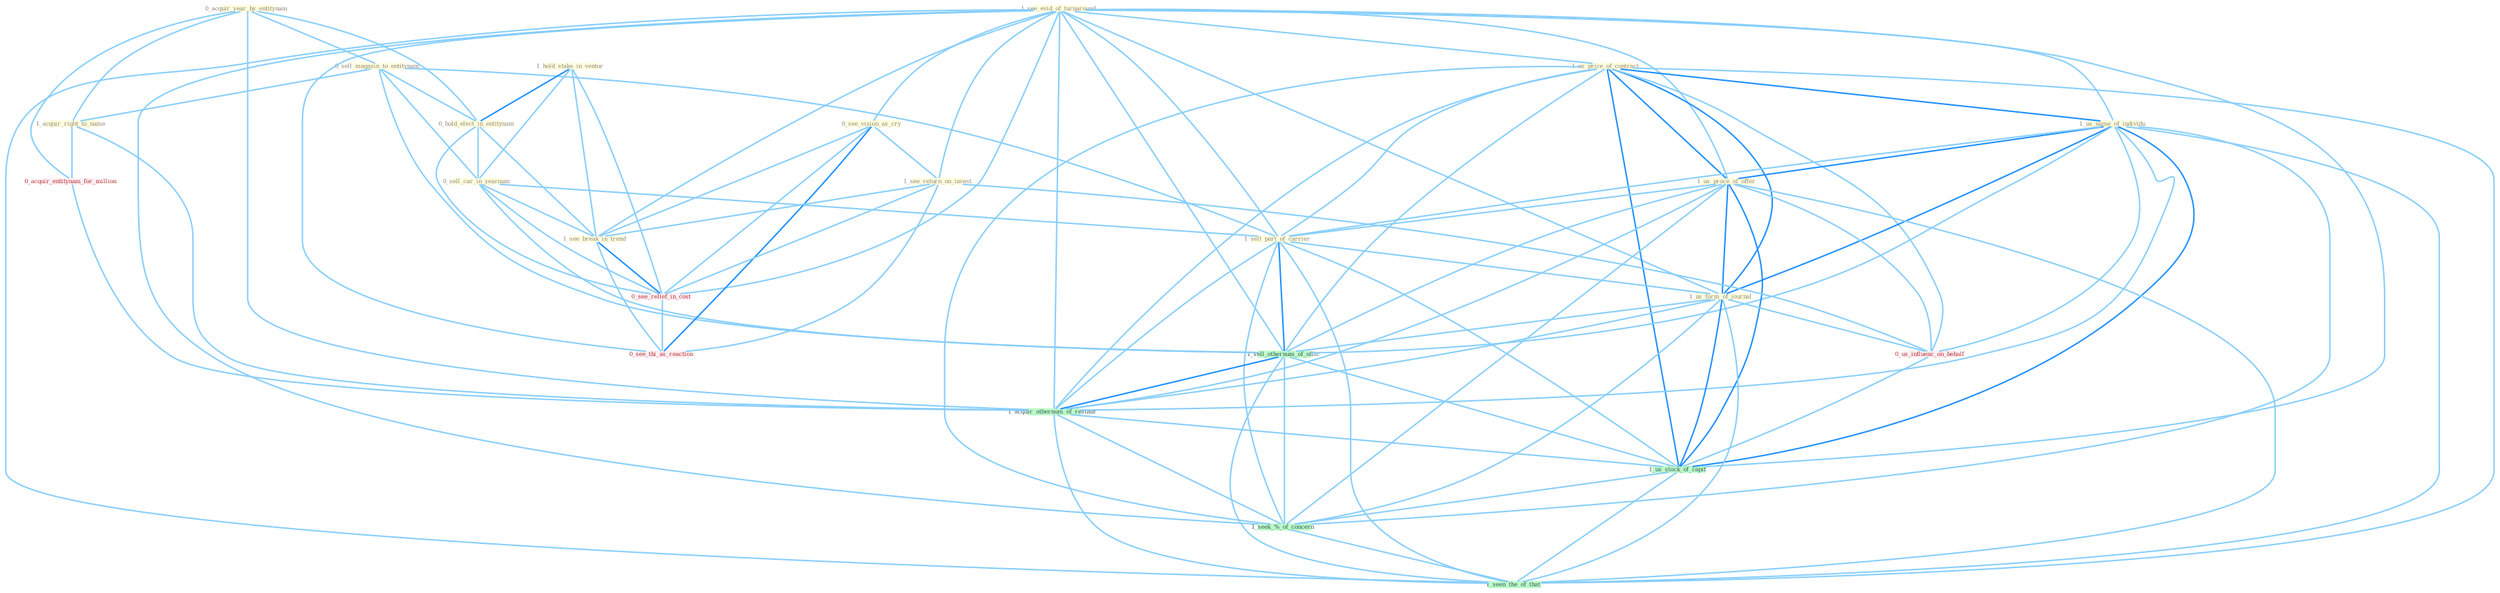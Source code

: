 Graph G{ 
    node
    [shape=polygon,style=filled,width=.5,height=.06,color="#BDFCC9",fixedsize=true,fontsize=4,
    fontcolor="#2f4f4f"];
    {node
    [color="#ffffe0", fontcolor="#8b7d6b"] "0_acquir_year_by_entitynam " "0_sell_magazin_to_entitynam " "1_hold_stake_in_ventur " "0_hold_elect_in_entitynam " "1_see_evid_of_turnaround " "0_sell_car_in_yearnum " "1_us_price_of_contract " "0_see_vision_as_cry " "1_us_name_of_individu " "1_acquir_right_to_name " "1_us_proce_of_offer " "1_see_return_on_invest " "1_sell_part_of_carrier " "1_us_form_of_journal " "1_see_break_in_trend "}
{node [color="#fff0f5", fontcolor="#b22222"] "0_acquir_entitynam_for_million " "0_us_influenc_on_behalf " "0_see_relief_in_cost " "0_see_thi_as_reaction "}
edge [color="#B0E2FF"];

	"0_acquir_year_by_entitynam " -- "0_sell_magazin_to_entitynam " [w="1", color="#87cefa" ];
	"0_acquir_year_by_entitynam " -- "0_hold_elect_in_entitynam " [w="1", color="#87cefa" ];
	"0_acquir_year_by_entitynam " -- "1_acquir_right_to_name " [w="1", color="#87cefa" ];
	"0_acquir_year_by_entitynam " -- "0_acquir_entitynam_for_million " [w="1", color="#87cefa" ];
	"0_acquir_year_by_entitynam " -- "1_acquir_othernum_of_restaur " [w="1", color="#87cefa" ];
	"0_sell_magazin_to_entitynam " -- "0_hold_elect_in_entitynam " [w="1", color="#87cefa" ];
	"0_sell_magazin_to_entitynam " -- "0_sell_car_in_yearnum " [w="1", color="#87cefa" ];
	"0_sell_magazin_to_entitynam " -- "1_acquir_right_to_name " [w="1", color="#87cefa" ];
	"0_sell_magazin_to_entitynam " -- "1_sell_part_of_carrier " [w="1", color="#87cefa" ];
	"0_sell_magazin_to_entitynam " -- "1_sell_othernum_of_offic " [w="1", color="#87cefa" ];
	"1_hold_stake_in_ventur " -- "0_hold_elect_in_entitynam " [w="2", color="#1e90ff" , len=0.8];
	"1_hold_stake_in_ventur " -- "0_sell_car_in_yearnum " [w="1", color="#87cefa" ];
	"1_hold_stake_in_ventur " -- "1_see_break_in_trend " [w="1", color="#87cefa" ];
	"1_hold_stake_in_ventur " -- "0_see_relief_in_cost " [w="1", color="#87cefa" ];
	"0_hold_elect_in_entitynam " -- "0_sell_car_in_yearnum " [w="1", color="#87cefa" ];
	"0_hold_elect_in_entitynam " -- "1_see_break_in_trend " [w="1", color="#87cefa" ];
	"0_hold_elect_in_entitynam " -- "0_see_relief_in_cost " [w="1", color="#87cefa" ];
	"1_see_evid_of_turnaround " -- "1_us_price_of_contract " [w="1", color="#87cefa" ];
	"1_see_evid_of_turnaround " -- "0_see_vision_as_cry " [w="1", color="#87cefa" ];
	"1_see_evid_of_turnaround " -- "1_us_name_of_individu " [w="1", color="#87cefa" ];
	"1_see_evid_of_turnaround " -- "1_us_proce_of_offer " [w="1", color="#87cefa" ];
	"1_see_evid_of_turnaround " -- "1_see_return_on_invest " [w="1", color="#87cefa" ];
	"1_see_evid_of_turnaround " -- "1_sell_part_of_carrier " [w="1", color="#87cefa" ];
	"1_see_evid_of_turnaround " -- "1_us_form_of_journal " [w="1", color="#87cefa" ];
	"1_see_evid_of_turnaround " -- "1_see_break_in_trend " [w="1", color="#87cefa" ];
	"1_see_evid_of_turnaround " -- "1_sell_othernum_of_offic " [w="1", color="#87cefa" ];
	"1_see_evid_of_turnaround " -- "0_see_relief_in_cost " [w="1", color="#87cefa" ];
	"1_see_evid_of_turnaround " -- "0_see_thi_as_reaction " [w="1", color="#87cefa" ];
	"1_see_evid_of_turnaround " -- "1_acquir_othernum_of_restaur " [w="1", color="#87cefa" ];
	"1_see_evid_of_turnaround " -- "1_us_stock_of_capit " [w="1", color="#87cefa" ];
	"1_see_evid_of_turnaround " -- "1_seek_%_of_concern " [w="1", color="#87cefa" ];
	"1_see_evid_of_turnaround " -- "1_seen_the_of_that " [w="1", color="#87cefa" ];
	"0_sell_car_in_yearnum " -- "1_sell_part_of_carrier " [w="1", color="#87cefa" ];
	"0_sell_car_in_yearnum " -- "1_see_break_in_trend " [w="1", color="#87cefa" ];
	"0_sell_car_in_yearnum " -- "1_sell_othernum_of_offic " [w="1", color="#87cefa" ];
	"0_sell_car_in_yearnum " -- "0_see_relief_in_cost " [w="1", color="#87cefa" ];
	"1_us_price_of_contract " -- "1_us_name_of_individu " [w="2", color="#1e90ff" , len=0.8];
	"1_us_price_of_contract " -- "1_us_proce_of_offer " [w="2", color="#1e90ff" , len=0.8];
	"1_us_price_of_contract " -- "1_sell_part_of_carrier " [w="1", color="#87cefa" ];
	"1_us_price_of_contract " -- "1_us_form_of_journal " [w="2", color="#1e90ff" , len=0.8];
	"1_us_price_of_contract " -- "1_sell_othernum_of_offic " [w="1", color="#87cefa" ];
	"1_us_price_of_contract " -- "0_us_influenc_on_behalf " [w="1", color="#87cefa" ];
	"1_us_price_of_contract " -- "1_acquir_othernum_of_restaur " [w="1", color="#87cefa" ];
	"1_us_price_of_contract " -- "1_us_stock_of_capit " [w="2", color="#1e90ff" , len=0.8];
	"1_us_price_of_contract " -- "1_seek_%_of_concern " [w="1", color="#87cefa" ];
	"1_us_price_of_contract " -- "1_seen_the_of_that " [w="1", color="#87cefa" ];
	"0_see_vision_as_cry " -- "1_see_return_on_invest " [w="1", color="#87cefa" ];
	"0_see_vision_as_cry " -- "1_see_break_in_trend " [w="1", color="#87cefa" ];
	"0_see_vision_as_cry " -- "0_see_relief_in_cost " [w="1", color="#87cefa" ];
	"0_see_vision_as_cry " -- "0_see_thi_as_reaction " [w="2", color="#1e90ff" , len=0.8];
	"1_us_name_of_individu " -- "1_us_proce_of_offer " [w="2", color="#1e90ff" , len=0.8];
	"1_us_name_of_individu " -- "1_sell_part_of_carrier " [w="1", color="#87cefa" ];
	"1_us_name_of_individu " -- "1_us_form_of_journal " [w="2", color="#1e90ff" , len=0.8];
	"1_us_name_of_individu " -- "1_sell_othernum_of_offic " [w="1", color="#87cefa" ];
	"1_us_name_of_individu " -- "0_us_influenc_on_behalf " [w="1", color="#87cefa" ];
	"1_us_name_of_individu " -- "1_acquir_othernum_of_restaur " [w="1", color="#87cefa" ];
	"1_us_name_of_individu " -- "1_us_stock_of_capit " [w="2", color="#1e90ff" , len=0.8];
	"1_us_name_of_individu " -- "1_seek_%_of_concern " [w="1", color="#87cefa" ];
	"1_us_name_of_individu " -- "1_seen_the_of_that " [w="1", color="#87cefa" ];
	"1_acquir_right_to_name " -- "0_acquir_entitynam_for_million " [w="1", color="#87cefa" ];
	"1_acquir_right_to_name " -- "1_acquir_othernum_of_restaur " [w="1", color="#87cefa" ];
	"1_us_proce_of_offer " -- "1_sell_part_of_carrier " [w="1", color="#87cefa" ];
	"1_us_proce_of_offer " -- "1_us_form_of_journal " [w="2", color="#1e90ff" , len=0.8];
	"1_us_proce_of_offer " -- "1_sell_othernum_of_offic " [w="1", color="#87cefa" ];
	"1_us_proce_of_offer " -- "0_us_influenc_on_behalf " [w="1", color="#87cefa" ];
	"1_us_proce_of_offer " -- "1_acquir_othernum_of_restaur " [w="1", color="#87cefa" ];
	"1_us_proce_of_offer " -- "1_us_stock_of_capit " [w="2", color="#1e90ff" , len=0.8];
	"1_us_proce_of_offer " -- "1_seek_%_of_concern " [w="1", color="#87cefa" ];
	"1_us_proce_of_offer " -- "1_seen_the_of_that " [w="1", color="#87cefa" ];
	"1_see_return_on_invest " -- "1_see_break_in_trend " [w="1", color="#87cefa" ];
	"1_see_return_on_invest " -- "0_us_influenc_on_behalf " [w="1", color="#87cefa" ];
	"1_see_return_on_invest " -- "0_see_relief_in_cost " [w="1", color="#87cefa" ];
	"1_see_return_on_invest " -- "0_see_thi_as_reaction " [w="1", color="#87cefa" ];
	"1_sell_part_of_carrier " -- "1_us_form_of_journal " [w="1", color="#87cefa" ];
	"1_sell_part_of_carrier " -- "1_sell_othernum_of_offic " [w="2", color="#1e90ff" , len=0.8];
	"1_sell_part_of_carrier " -- "1_acquir_othernum_of_restaur " [w="1", color="#87cefa" ];
	"1_sell_part_of_carrier " -- "1_us_stock_of_capit " [w="1", color="#87cefa" ];
	"1_sell_part_of_carrier " -- "1_seek_%_of_concern " [w="1", color="#87cefa" ];
	"1_sell_part_of_carrier " -- "1_seen_the_of_that " [w="1", color="#87cefa" ];
	"1_us_form_of_journal " -- "1_sell_othernum_of_offic " [w="1", color="#87cefa" ];
	"1_us_form_of_journal " -- "0_us_influenc_on_behalf " [w="1", color="#87cefa" ];
	"1_us_form_of_journal " -- "1_acquir_othernum_of_restaur " [w="1", color="#87cefa" ];
	"1_us_form_of_journal " -- "1_us_stock_of_capit " [w="2", color="#1e90ff" , len=0.8];
	"1_us_form_of_journal " -- "1_seek_%_of_concern " [w="1", color="#87cefa" ];
	"1_us_form_of_journal " -- "1_seen_the_of_that " [w="1", color="#87cefa" ];
	"1_see_break_in_trend " -- "0_see_relief_in_cost " [w="2", color="#1e90ff" , len=0.8];
	"1_see_break_in_trend " -- "0_see_thi_as_reaction " [w="1", color="#87cefa" ];
	"0_acquir_entitynam_for_million " -- "1_acquir_othernum_of_restaur " [w="1", color="#87cefa" ];
	"1_sell_othernum_of_offic " -- "1_acquir_othernum_of_restaur " [w="2", color="#1e90ff" , len=0.8];
	"1_sell_othernum_of_offic " -- "1_us_stock_of_capit " [w="1", color="#87cefa" ];
	"1_sell_othernum_of_offic " -- "1_seek_%_of_concern " [w="1", color="#87cefa" ];
	"1_sell_othernum_of_offic " -- "1_seen_the_of_that " [w="1", color="#87cefa" ];
	"0_us_influenc_on_behalf " -- "1_us_stock_of_capit " [w="1", color="#87cefa" ];
	"0_see_relief_in_cost " -- "0_see_thi_as_reaction " [w="1", color="#87cefa" ];
	"1_acquir_othernum_of_restaur " -- "1_us_stock_of_capit " [w="1", color="#87cefa" ];
	"1_acquir_othernum_of_restaur " -- "1_seek_%_of_concern " [w="1", color="#87cefa" ];
	"1_acquir_othernum_of_restaur " -- "1_seen_the_of_that " [w="1", color="#87cefa" ];
	"1_us_stock_of_capit " -- "1_seek_%_of_concern " [w="1", color="#87cefa" ];
	"1_us_stock_of_capit " -- "1_seen_the_of_that " [w="1", color="#87cefa" ];
	"1_seek_%_of_concern " -- "1_seen_the_of_that " [w="1", color="#87cefa" ];
}